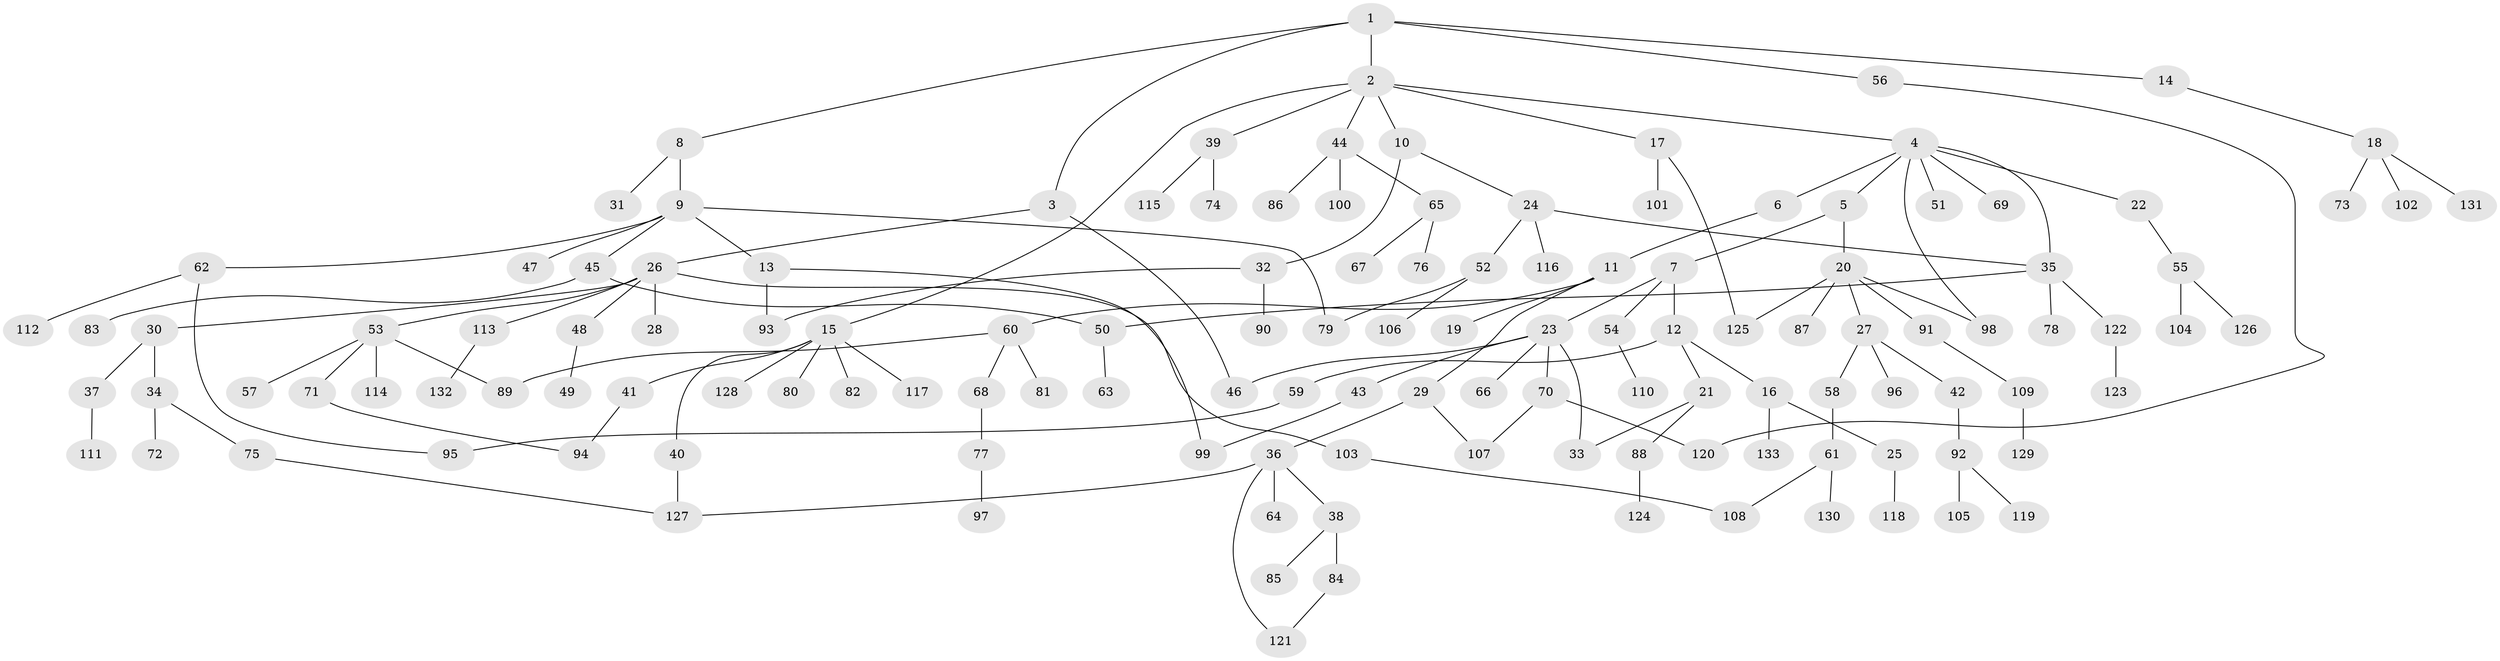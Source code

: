// Generated by graph-tools (version 1.1) at 2025/10/02/27/25 16:10:53]
// undirected, 133 vertices, 150 edges
graph export_dot {
graph [start="1"]
  node [color=gray90,style=filled];
  1;
  2;
  3;
  4;
  5;
  6;
  7;
  8;
  9;
  10;
  11;
  12;
  13;
  14;
  15;
  16;
  17;
  18;
  19;
  20;
  21;
  22;
  23;
  24;
  25;
  26;
  27;
  28;
  29;
  30;
  31;
  32;
  33;
  34;
  35;
  36;
  37;
  38;
  39;
  40;
  41;
  42;
  43;
  44;
  45;
  46;
  47;
  48;
  49;
  50;
  51;
  52;
  53;
  54;
  55;
  56;
  57;
  58;
  59;
  60;
  61;
  62;
  63;
  64;
  65;
  66;
  67;
  68;
  69;
  70;
  71;
  72;
  73;
  74;
  75;
  76;
  77;
  78;
  79;
  80;
  81;
  82;
  83;
  84;
  85;
  86;
  87;
  88;
  89;
  90;
  91;
  92;
  93;
  94;
  95;
  96;
  97;
  98;
  99;
  100;
  101;
  102;
  103;
  104;
  105;
  106;
  107;
  108;
  109;
  110;
  111;
  112;
  113;
  114;
  115;
  116;
  117;
  118;
  119;
  120;
  121;
  122;
  123;
  124;
  125;
  126;
  127;
  128;
  129;
  130;
  131;
  132;
  133;
  1 -- 2;
  1 -- 3;
  1 -- 8;
  1 -- 14;
  1 -- 56;
  2 -- 4;
  2 -- 10;
  2 -- 15;
  2 -- 17;
  2 -- 39;
  2 -- 44;
  3 -- 26;
  3 -- 46;
  4 -- 5;
  4 -- 6;
  4 -- 22;
  4 -- 51;
  4 -- 69;
  4 -- 35;
  4 -- 98;
  5 -- 7;
  5 -- 20;
  6 -- 11;
  7 -- 12;
  7 -- 23;
  7 -- 54;
  8 -- 9;
  8 -- 31;
  9 -- 13;
  9 -- 45;
  9 -- 47;
  9 -- 62;
  9 -- 79;
  10 -- 24;
  10 -- 32;
  11 -- 19;
  11 -- 29;
  11 -- 60;
  12 -- 16;
  12 -- 21;
  12 -- 59;
  13 -- 99;
  13 -- 93;
  14 -- 18;
  15 -- 40;
  15 -- 41;
  15 -- 80;
  15 -- 82;
  15 -- 117;
  15 -- 128;
  16 -- 25;
  16 -- 133;
  17 -- 101;
  17 -- 125;
  18 -- 73;
  18 -- 102;
  18 -- 131;
  20 -- 27;
  20 -- 87;
  20 -- 91;
  20 -- 98;
  20 -- 125;
  21 -- 88;
  21 -- 33;
  22 -- 55;
  23 -- 33;
  23 -- 43;
  23 -- 46;
  23 -- 66;
  23 -- 70;
  24 -- 35;
  24 -- 52;
  24 -- 116;
  25 -- 118;
  26 -- 28;
  26 -- 30;
  26 -- 48;
  26 -- 53;
  26 -- 103;
  26 -- 113;
  27 -- 42;
  27 -- 58;
  27 -- 96;
  29 -- 36;
  29 -- 107;
  30 -- 34;
  30 -- 37;
  32 -- 90;
  32 -- 93;
  34 -- 72;
  34 -- 75;
  35 -- 78;
  35 -- 122;
  35 -- 50;
  36 -- 38;
  36 -- 64;
  36 -- 121;
  36 -- 127;
  37 -- 111;
  38 -- 84;
  38 -- 85;
  39 -- 74;
  39 -- 115;
  40 -- 127;
  41 -- 94;
  42 -- 92;
  43 -- 99;
  44 -- 65;
  44 -- 86;
  44 -- 100;
  45 -- 50;
  45 -- 83;
  48 -- 49;
  50 -- 63;
  52 -- 79;
  52 -- 106;
  53 -- 57;
  53 -- 71;
  53 -- 114;
  53 -- 89;
  54 -- 110;
  55 -- 104;
  55 -- 126;
  56 -- 120;
  58 -- 61;
  59 -- 95;
  60 -- 68;
  60 -- 81;
  60 -- 89;
  61 -- 130;
  61 -- 108;
  62 -- 95;
  62 -- 112;
  65 -- 67;
  65 -- 76;
  68 -- 77;
  70 -- 107;
  70 -- 120;
  71 -- 94;
  75 -- 127;
  77 -- 97;
  84 -- 121;
  88 -- 124;
  91 -- 109;
  92 -- 105;
  92 -- 119;
  103 -- 108;
  109 -- 129;
  113 -- 132;
  122 -- 123;
}
